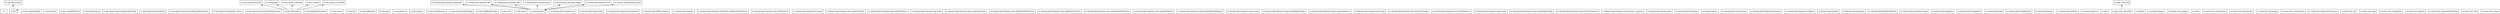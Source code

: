 digraph "packages" {
rankdir=BT
charset="utf-8"
"ec" [color="black", label="ec", shape="box", style="solid"];
"ec.bin" [color="black", label="ec.bin", shape="box", style="solid"];
"ec.bin.analyzeDepth" [color="black", label="ec.bin.analyzeDepth", shape="box", style="solid"];
"ec.bin.binutil" [color="black", label="ec.bin.binutil", shape="box", style="solid"];
"ec.bin.compiledDriver" [color="black", label="ec.bin.compiledDriver", shape="box", style="solid"];
"ec.bin.demoLogo" [color="black", label="ec.bin.demoLogo", shape="box", style="solid"];
"ec.bin.deprecated" [color="black", label="ec.bin.deprecated", shape="box", style="solid"];
"ec.bin.deprecated.compressionGraph" [color="black", label="ec.bin.deprecated.compressionGraph", shape="box", style="solid"];
"ec.bin.deprecated.evolution" [color="black", label="ec.bin.deprecated.evolution", shape="box", style="solid"];
"ec.bin.deprecated.extractDeepcoderDataset" [color="black", label="ec.bin.deprecated.extractDeepcoderDataset", shape="box", style="solid"];
"ec.bin.deprecated.python_server" [color="black", label="ec.bin.deprecated.python_server", shape="box", style="solid"];
"ec.bin.deprecated.symbolicRegression" [color="black", label="ec.bin.deprecated.symbolicRegression", shape="box", style="solid"];
"ec.bin.examineFrontier" [color="black", label="ec.bin.examineFrontier", shape="box", style="solid"];
"ec.bin.graphVersionSizes" [color="black", label="ec.bin.graphVersionSizes", shape="box", style="solid"];
"ec.bin.graphs" [color="black", label="ec.bin.graphs", shape="box", style="solid"];
"ec.bin.image_robustfill" [color="black", label="ec.bin.image_robustfill", shape="box", style="solid"];
"ec.bin.launch" [color="black", label="ec.bin.launch", shape="box", style="solid"];
"ec.bin.list" [color="black", label="ec.bin.list", shape="box", style="solid"];
"ec.bin.logReports" [color="black", label="ec.bin.logReports", shape="box", style="solid"];
"ec.bin.logo" [color="black", label="ec.bin.logo", shape="box", style="solid"];
"ec.bin.physics" [color="black", label="ec.bin.physics", shape="box", style="solid"];
"ec.bin.rational" [color="black", label="ec.bin.rational", shape="box", style="solid"];
"ec.bin.rbBaseline" [color="black", label="ec.bin.rbBaseline", shape="box", style="solid"];
"ec.bin.regexes" [color="black", label="ec.bin.regexes", shape="box", style="solid"];
"ec.bin.scientificLaws" [color="black", label="ec.bin.scientificLaws", shape="box", style="solid"];
"ec.bin.symmetryBreaking" [color="black", label="ec.bin.symmetryBreaking", shape="box", style="solid"];
"ec.bin.syntax_robustfill" [color="black", label="ec.bin.syntax_robustfill", shape="box", style="solid"];
"ec.bin.taskRankGraphs" [color="black", label="ec.bin.taskRankGraphs", shape="box", style="solid"];
"ec.bin.text" [color="black", label="ec.bin.text", shape="box", style="solid"];
"ec.bin.tower" [color="black", label="ec.bin.tower", shape="box", style="solid"];
"ec.dreamcoder" [color="black", label="ec.dreamcoder", shape="box", style="solid"];
"ec.dreamcoder.compression" [color="black", label="ec.dreamcoder.compression", shape="box", style="solid"];
"ec.dreamcoder.deprecated" [color="black", label="ec.dreamcoder.deprecated", shape="box", style="solid"];
"ec.dreamcoder.deprecated.network" [color="black", label="ec.dreamcoder.deprecated.network", shape="box", style="solid"];
"ec.dreamcoder.differentiation" [color="black", label="ec.dreamcoder.differentiation", shape="box", style="solid"];
"ec.dreamcoder.domains" [color="black", label="ec.dreamcoder.domains", shape="box", style="solid"];
"ec.dreamcoder.domains.arithmetic" [color="black", label="ec.dreamcoder.domains.arithmetic", shape="box", style="solid"];
"ec.dreamcoder.domains.arithmetic.arithmeticPrimitives" [color="black", label="ec.dreamcoder.domains.arithmetic.arithmeticPrimitives", shape="box", style="solid"];
"ec.dreamcoder.domains.list" [color="black", label="ec.dreamcoder.domains.list", shape="box", style="solid"];
"ec.dreamcoder.domains.list.listPrimitives" [color="black", label="ec.dreamcoder.domains.list.listPrimitives", shape="box", style="solid"];
"ec.dreamcoder.domains.list.main" [color="black", label="ec.dreamcoder.domains.list.main", shape="box", style="solid"];
"ec.dreamcoder.domains.list.makeListTasks" [color="black", label="ec.dreamcoder.domains.list.makeListTasks", shape="box", style="solid"];
"ec.dreamcoder.domains.logo" [color="black", label="ec.dreamcoder.domains.logo", shape="box", style="solid"];
"ec.dreamcoder.domains.logo.logoPrimitives" [color="black", label="ec.dreamcoder.domains.logo.logoPrimitives", shape="box", style="solid"];
"ec.dreamcoder.domains.logo.main" [color="black", label="ec.dreamcoder.domains.logo.main", shape="box", style="solid"];
"ec.dreamcoder.domains.logo.makeLogoTasks" [color="black", label="ec.dreamcoder.domains.logo.makeLogoTasks", shape="box", style="solid"];
"ec.dreamcoder.domains.misc" [color="black", label="ec.dreamcoder.domains.misc", shape="box", style="solid"];
"ec.dreamcoder.domains.misc.RobustFillPrimitives" [color="black", label="ec.dreamcoder.domains.misc.RobustFillPrimitives", shape="box", style="solid"];
"ec.dreamcoder.domains.misc.algolispPrimitives" [color="black", label="ec.dreamcoder.domains.misc.algolispPrimitives", shape="box", style="solid"];
"ec.dreamcoder.domains.misc.deepcoderPrimitives" [color="black", label="ec.dreamcoder.domains.misc.deepcoderPrimitives", shape="box", style="solid"];
"ec.dreamcoder.domains.misc.napsPrimitives" [color="black", label="ec.dreamcoder.domains.misc.napsPrimitives", shape="box", style="solid"];
"ec.dreamcoder.domains.regex" [color="black", label="ec.dreamcoder.domains.regex", shape="box", style="solid"];
"ec.dreamcoder.domains.regex.groundtruthRegexes" [color="black", label="ec.dreamcoder.domains.regex.groundtruthRegexes", shape="box", style="solid"];
"ec.dreamcoder.domains.regex.main" [color="black", label="ec.dreamcoder.domains.regex.main", shape="box", style="solid"];
"ec.dreamcoder.domains.regex.makeRegexTasks" [color="black", label="ec.dreamcoder.domains.regex.makeRegexTasks", shape="box", style="solid"];
"ec.dreamcoder.domains.regex.regexPrimitives" [color="black", label="ec.dreamcoder.domains.regex.regexPrimitives", shape="box", style="solid"];
"ec.dreamcoder.domains.text" [color="black", label="ec.dreamcoder.domains.text", shape="box", style="solid"];
"ec.dreamcoder.domains.text.main" [color="black", label="ec.dreamcoder.domains.text.main", shape="box", style="solid"];
"ec.dreamcoder.domains.text.makeTextTasks" [color="black", label="ec.dreamcoder.domains.text.makeTextTasks", shape="box", style="solid"];
"ec.dreamcoder.domains.text.textPrimitives" [color="black", label="ec.dreamcoder.domains.text.textPrimitives", shape="box", style="solid"];
"ec.dreamcoder.domains.tower" [color="black", label="ec.dreamcoder.domains.tower", shape="box", style="solid"];
"ec.dreamcoder.domains.tower.main" [color="black", label="ec.dreamcoder.domains.tower.main", shape="box", style="solid"];
"ec.dreamcoder.domains.tower.makeTowerTasks" [color="black", label="ec.dreamcoder.domains.tower.makeTowerTasks", shape="box", style="solid"];
"ec.dreamcoder.domains.tower.towerPrimitives" [color="black", label="ec.dreamcoder.domains.tower.towerPrimitives", shape="box", style="solid"];
"ec.dreamcoder.domains.tower.tower_common" [color="black", label="ec.dreamcoder.domains.tower.tower_common", shape="box", style="solid"];
"ec.dreamcoder.dreamcoder" [color="black", label="ec.dreamcoder.dreamcoder", shape="box", style="solid"];
"ec.dreamcoder.dreaming" [color="black", label="ec.dreamcoder.dreaming", shape="box", style="solid"];
"ec.dreamcoder.ec" [color="black", label="ec.dreamcoder.ec", shape="box", style="solid"];
"ec.dreamcoder.enumeration" [color="black", label="ec.dreamcoder.enumeration", shape="box", style="solid"];
"ec.dreamcoder.fragmentGrammar" [color="black", label="ec.dreamcoder.fragmentGrammar", shape="box", style="solid"];
"ec.dreamcoder.fragmentUtilities" [color="black", label="ec.dreamcoder.fragmentUtilities", shape="box", style="solid"];
"ec.dreamcoder.frontier" [color="black", label="ec.dreamcoder.frontier", shape="box", style="solid"];
"ec.dreamcoder.grammar" [color="black", label="ec.dreamcoder.grammar", shape="box", style="solid"];
"ec.dreamcoder.likelihoodModel" [color="black", label="ec.dreamcoder.likelihoodModel", shape="box", style="solid"];
"ec.dreamcoder.primitiveGraph" [color="black", label="ec.dreamcoder.primitiveGraph", shape="box", style="solid"];
"ec.dreamcoder.program" [color="black", label="ec.dreamcoder.program", shape="box", style="solid"];
"ec.dreamcoder.recognition" [color="black", label="ec.dreamcoder.recognition", shape="box", style="solid"];
"ec.dreamcoder.task" [color="black", label="ec.dreamcoder.task", shape="box", style="solid"];
"ec.dreamcoder.taskBatcher" [color="black", label="ec.dreamcoder.taskBatcher", shape="box", style="solid"];
"ec.dreamcoder.type" [color="black", label="ec.dreamcoder.type", shape="box", style="solid"];
"ec.dreamcoder.utilities" [color="black", label="ec.dreamcoder.utilities", shape="box", style="solid"];
"ec.dreamcoder.vs" [color="black", label="ec.dreamcoder.vs", shape="box", style="solid"];
"ec.pinn" [color="black", label="ec.pinn", shape="box", style="solid"];
"ec.pinn.robustfill" [color="black", label="ec.pinn.robustfill", shape="box", style="solid"];
"ec.pinn.test_robustfill" [color="black", label="ec.pinn.test_robustfill", shape="box", style="solid"];
"ec.pregex" [color="black", label="ec.pregex", shape="box", style="solid"];
"ec.pregex.pregex" [color="black", label="ec.pregex.pregex", shape="box", style="solid"];
"ec.pregex.test_pregex" [color="black", label="ec.pregex.test_pregex", shape="box", style="solid"];
"ec.tests" [color="black", label="ec.tests", shape="box", style="solid"];
"ec.tests.test_compression" [color="black", label="ec.tests.test_compression", shape="box", style="solid"];
"ec.tests.test_dreamcoder" [color="black", label="ec.tests.test_dreamcoder", shape="box", style="solid"];
"ec.tests.test_dreaming" [color="black", label="ec.tests.test_dreaming", shape="box", style="solid"];
"ec.tests.test_enumeration" [color="black", label="ec.tests.test_enumeration", shape="box", style="solid"];
"ec.tests.test_fragmentGrammar" [color="black", label="ec.tests.test_fragmentGrammar", shape="box", style="solid"];
"ec.tests.test_list" [color="black", label="ec.tests.test_list", shape="box", style="solid"];
"ec.tests.test_logo" [color="black", label="ec.tests.test_logo", shape="box", style="solid"];
"ec.tests.test_recognition" [color="black", label="ec.tests.test_recognition", shape="box", style="solid"];
"ec.tests.test_regexes" [color="black", label="ec.tests.test_regexes", shape="box", style="solid"];
"ec.tests.test_symmetryBreaking" [color="black", label="ec.tests.test_symmetryBreaking", shape="box", style="solid"];
"ec.tests.test_text" [color="black", label="ec.tests.test_text", shape="box", style="solid"];
"ec.tests.test_tower" [color="black", label="ec.tests.test_tower", shape="box", style="solid"];
"ec.bin" -> "ec.bin" [arrowhead="open", arrowtail="none"];
"ec.bin" -> "ec.bin.deprecated" [arrowhead="open", arrowtail="none"];
"ec.bin.rbBaseline" -> "ec.bin.examineFrontier" [arrowhead="open", arrowtail="none"];
"ec.bin.rbBaseline" -> "ec.bin.graphs" [arrowhead="open", arrowtail="none"];
"ec.bin.rbBaseline" -> "ec.bin.image_robustfill" [arrowhead="open", arrowtail="none"];
"ec.bin.rbBaseline" -> "ec.bin.rational" [arrowhead="open", arrowtail="none"];
"ec.bin.rbBaseline" -> "ec.bin.syntax_robustfill" [arrowhead="open", arrowtail="none"];
"ec.dreamcoder" -> "ec.dreamcoder" [arrowhead="open", arrowtail="none"];
"ec.dreamcoder" -> "ec.dreamcoder.domains.arithmetic" [arrowhead="open", arrowtail="none"];
"ec.dreamcoder" -> "ec.dreamcoder.domains.list" [arrowhead="open", arrowtail="none"];
"ec.dreamcoder" -> "ec.dreamcoder.domains.logo" [arrowhead="open", arrowtail="none"];
"ec.dreamcoder" -> "ec.dreamcoder.domains.misc" [arrowhead="open", arrowtail="none"];
"ec.dreamcoder" -> "ec.dreamcoder.domains.regex" [arrowhead="open", arrowtail="none"];
"ec.dreamcoder" -> "ec.dreamcoder.domains.text" [arrowhead="open", arrowtail="none"];
"ec.dreamcoder" -> "ec.dreamcoder.domains.tower" [arrowhead="open", arrowtail="none"];
"ec.pinn.test_robustfill" -> "ec.pinn.robustfill" [arrowhead="open", arrowtail="none"];
}
